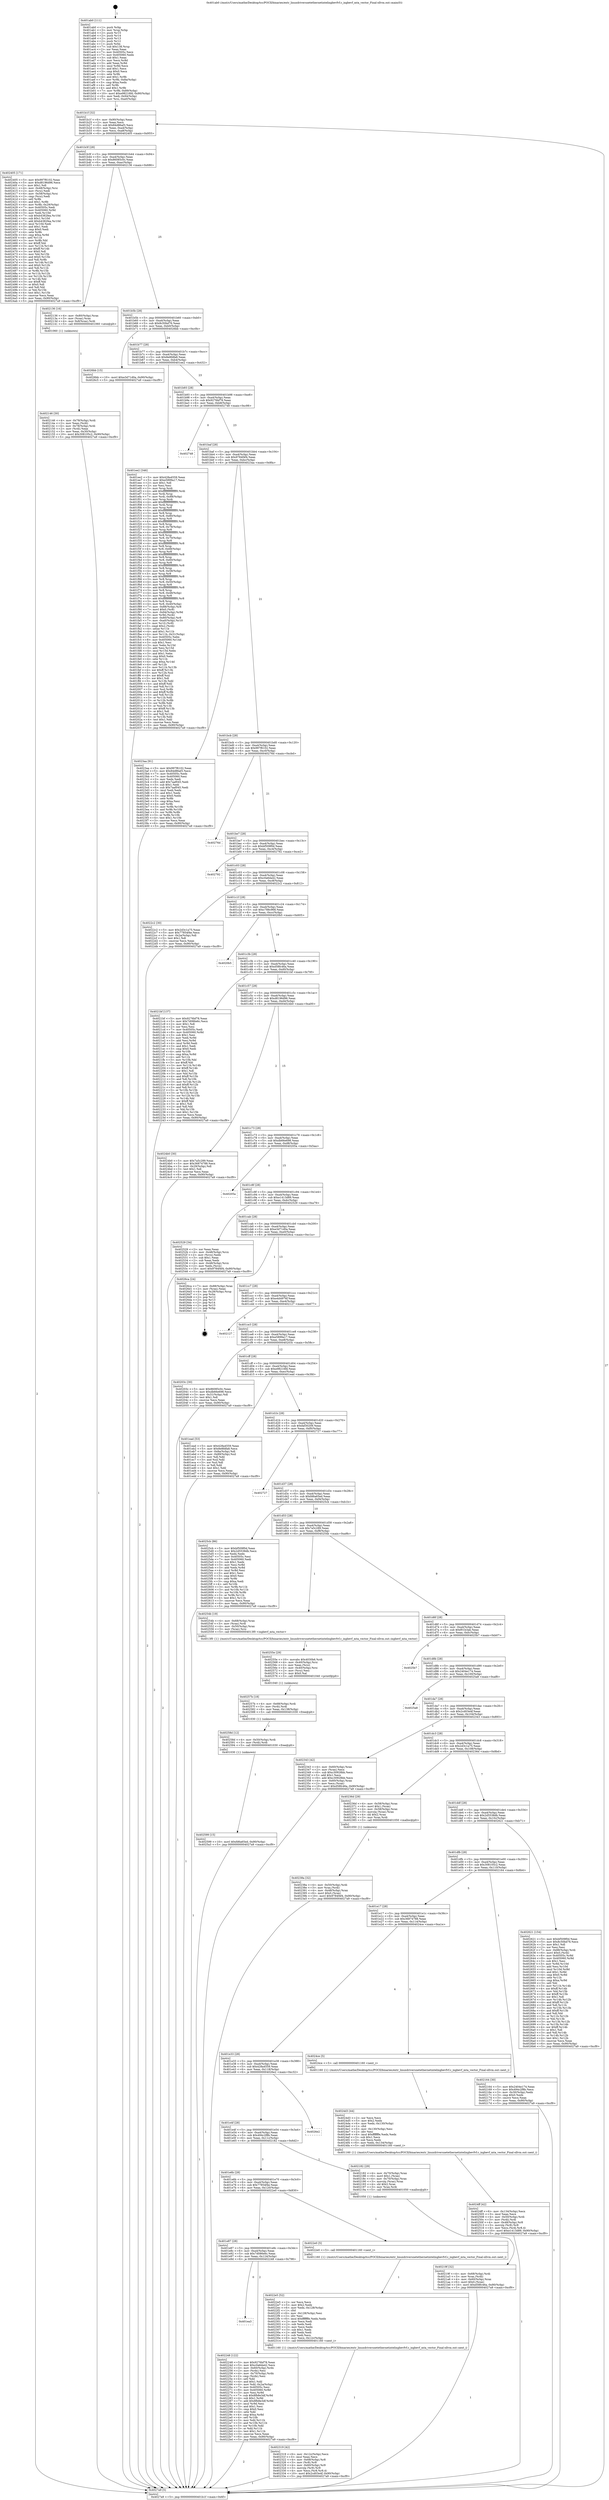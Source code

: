digraph "0x401ab0" {
  label = "0x401ab0 (/mnt/c/Users/mathe/Desktop/tcc/POCII/binaries/extr_linuxdriversnetethernetintelixgbevfvf.c_ixgbevf_mta_vector_Final-ollvm.out::main(0))"
  labelloc = "t"
  node[shape=record]

  Entry [label="",width=0.3,height=0.3,shape=circle,fillcolor=black,style=filled]
  "0x401b1f" [label="{
     0x401b1f [32]\l
     | [instrs]\l
     &nbsp;&nbsp;0x401b1f \<+6\>: mov -0x90(%rbp),%eax\l
     &nbsp;&nbsp;0x401b25 \<+2\>: mov %eax,%ecx\l
     &nbsp;&nbsp;0x401b27 \<+6\>: sub $0x84d86af3,%ecx\l
     &nbsp;&nbsp;0x401b2d \<+6\>: mov %eax,-0xa4(%rbp)\l
     &nbsp;&nbsp;0x401b33 \<+6\>: mov %ecx,-0xa8(%rbp)\l
     &nbsp;&nbsp;0x401b39 \<+6\>: je 0000000000402405 \<main+0x955\>\l
  }"]
  "0x402405" [label="{
     0x402405 [171]\l
     | [instrs]\l
     &nbsp;&nbsp;0x402405 \<+5\>: mov $0x997f6102,%eax\l
     &nbsp;&nbsp;0x40240a \<+5\>: mov $0xd8196d96,%ecx\l
     &nbsp;&nbsp;0x40240f \<+2\>: mov $0x1,%dl\l
     &nbsp;&nbsp;0x402411 \<+4\>: mov -0x48(%rbp),%rsi\l
     &nbsp;&nbsp;0x402415 \<+2\>: mov (%rsi),%edi\l
     &nbsp;&nbsp;0x402417 \<+4\>: mov -0x58(%rbp),%rsi\l
     &nbsp;&nbsp;0x40241b \<+2\>: cmp (%rsi),%edi\l
     &nbsp;&nbsp;0x40241d \<+4\>: setl %r8b\l
     &nbsp;&nbsp;0x402421 \<+4\>: and $0x1,%r8b\l
     &nbsp;&nbsp;0x402425 \<+4\>: mov %r8b,-0x29(%rbp)\l
     &nbsp;&nbsp;0x402429 \<+7\>: mov 0x40505c,%edi\l
     &nbsp;&nbsp;0x402430 \<+8\>: mov 0x405060,%r9d\l
     &nbsp;&nbsp;0x402438 \<+3\>: mov %edi,%r10d\l
     &nbsp;&nbsp;0x40243b \<+7\>: sub $0xb4382fea,%r10d\l
     &nbsp;&nbsp;0x402442 \<+4\>: sub $0x1,%r10d\l
     &nbsp;&nbsp;0x402446 \<+7\>: add $0xb4382fea,%r10d\l
     &nbsp;&nbsp;0x40244d \<+4\>: imul %r10d,%edi\l
     &nbsp;&nbsp;0x402451 \<+3\>: and $0x1,%edi\l
     &nbsp;&nbsp;0x402454 \<+3\>: cmp $0x0,%edi\l
     &nbsp;&nbsp;0x402457 \<+4\>: sete %r8b\l
     &nbsp;&nbsp;0x40245b \<+4\>: cmp $0xa,%r9d\l
     &nbsp;&nbsp;0x40245f \<+4\>: setl %r11b\l
     &nbsp;&nbsp;0x402463 \<+3\>: mov %r8b,%bl\l
     &nbsp;&nbsp;0x402466 \<+3\>: xor $0xff,%bl\l
     &nbsp;&nbsp;0x402469 \<+3\>: mov %r11b,%r14b\l
     &nbsp;&nbsp;0x40246c \<+4\>: xor $0xff,%r14b\l
     &nbsp;&nbsp;0x402470 \<+3\>: xor $0x0,%dl\l
     &nbsp;&nbsp;0x402473 \<+3\>: mov %bl,%r15b\l
     &nbsp;&nbsp;0x402476 \<+4\>: and $0x0,%r15b\l
     &nbsp;&nbsp;0x40247a \<+3\>: and %dl,%r8b\l
     &nbsp;&nbsp;0x40247d \<+3\>: mov %r14b,%r12b\l
     &nbsp;&nbsp;0x402480 \<+4\>: and $0x0,%r12b\l
     &nbsp;&nbsp;0x402484 \<+3\>: and %dl,%r11b\l
     &nbsp;&nbsp;0x402487 \<+3\>: or %r8b,%r15b\l
     &nbsp;&nbsp;0x40248a \<+3\>: or %r11b,%r12b\l
     &nbsp;&nbsp;0x40248d \<+3\>: xor %r12b,%r15b\l
     &nbsp;&nbsp;0x402490 \<+3\>: or %r14b,%bl\l
     &nbsp;&nbsp;0x402493 \<+3\>: xor $0xff,%bl\l
     &nbsp;&nbsp;0x402496 \<+3\>: or $0x0,%dl\l
     &nbsp;&nbsp;0x402499 \<+2\>: and %dl,%bl\l
     &nbsp;&nbsp;0x40249b \<+3\>: or %bl,%r15b\l
     &nbsp;&nbsp;0x40249e \<+4\>: test $0x1,%r15b\l
     &nbsp;&nbsp;0x4024a2 \<+3\>: cmovne %ecx,%eax\l
     &nbsp;&nbsp;0x4024a5 \<+6\>: mov %eax,-0x90(%rbp)\l
     &nbsp;&nbsp;0x4024ab \<+5\>: jmp 00000000004027a9 \<main+0xcf9\>\l
  }"]
  "0x401b3f" [label="{
     0x401b3f [28]\l
     | [instrs]\l
     &nbsp;&nbsp;0x401b3f \<+5\>: jmp 0000000000401b44 \<main+0x94\>\l
     &nbsp;&nbsp;0x401b44 \<+6\>: mov -0xa4(%rbp),%eax\l
     &nbsp;&nbsp;0x401b4a \<+5\>: sub $0x86085c0c,%eax\l
     &nbsp;&nbsp;0x401b4f \<+6\>: mov %eax,-0xac(%rbp)\l
     &nbsp;&nbsp;0x401b55 \<+6\>: je 0000000000402136 \<main+0x686\>\l
  }"]
  Exit [label="",width=0.3,height=0.3,shape=circle,fillcolor=black,style=filled,peripheries=2]
  "0x402136" [label="{
     0x402136 [16]\l
     | [instrs]\l
     &nbsp;&nbsp;0x402136 \<+4\>: mov -0x80(%rbp),%rax\l
     &nbsp;&nbsp;0x40213a \<+3\>: mov (%rax),%rax\l
     &nbsp;&nbsp;0x40213d \<+4\>: mov 0x8(%rax),%rdi\l
     &nbsp;&nbsp;0x402141 \<+5\>: call 0000000000401060 \<atoi@plt\>\l
     | [calls]\l
     &nbsp;&nbsp;0x401060 \{1\} (unknown)\l
  }"]
  "0x401b5b" [label="{
     0x401b5b [28]\l
     | [instrs]\l
     &nbsp;&nbsp;0x401b5b \<+5\>: jmp 0000000000401b60 \<main+0xb0\>\l
     &nbsp;&nbsp;0x401b60 \<+6\>: mov -0xa4(%rbp),%eax\l
     &nbsp;&nbsp;0x401b66 \<+5\>: sub $0x8c50bd76,%eax\l
     &nbsp;&nbsp;0x401b6b \<+6\>: mov %eax,-0xb0(%rbp)\l
     &nbsp;&nbsp;0x401b71 \<+6\>: je 00000000004026bb \<main+0xc0b\>\l
  }"]
  "0x402599" [label="{
     0x402599 [15]\l
     | [instrs]\l
     &nbsp;&nbsp;0x402599 \<+10\>: movl $0xfd6a65ed,-0x90(%rbp)\l
     &nbsp;&nbsp;0x4025a3 \<+5\>: jmp 00000000004027a9 \<main+0xcf9\>\l
  }"]
  "0x4026bb" [label="{
     0x4026bb [15]\l
     | [instrs]\l
     &nbsp;&nbsp;0x4026bb \<+10\>: movl $0xe3d71d0a,-0x90(%rbp)\l
     &nbsp;&nbsp;0x4026c5 \<+5\>: jmp 00000000004027a9 \<main+0xcf9\>\l
  }"]
  "0x401b77" [label="{
     0x401b77 [28]\l
     | [instrs]\l
     &nbsp;&nbsp;0x401b77 \<+5\>: jmp 0000000000401b7c \<main+0xcc\>\l
     &nbsp;&nbsp;0x401b7c \<+6\>: mov -0xa4(%rbp),%eax\l
     &nbsp;&nbsp;0x401b82 \<+5\>: sub $0x8e8fdfa8,%eax\l
     &nbsp;&nbsp;0x401b87 \<+6\>: mov %eax,-0xb4(%rbp)\l
     &nbsp;&nbsp;0x401b8d \<+6\>: je 0000000000401ee2 \<main+0x432\>\l
  }"]
  "0x40258d" [label="{
     0x40258d [12]\l
     | [instrs]\l
     &nbsp;&nbsp;0x40258d \<+4\>: mov -0x50(%rbp),%rdi\l
     &nbsp;&nbsp;0x402591 \<+3\>: mov (%rdi),%rdi\l
     &nbsp;&nbsp;0x402594 \<+5\>: call 0000000000401030 \<free@plt\>\l
     | [calls]\l
     &nbsp;&nbsp;0x401030 \{1\} (unknown)\l
  }"]
  "0x401ee2" [label="{
     0x401ee2 [346]\l
     | [instrs]\l
     &nbsp;&nbsp;0x401ee2 \<+5\>: mov $0x428a4559,%eax\l
     &nbsp;&nbsp;0x401ee7 \<+5\>: mov $0xe5899a17,%ecx\l
     &nbsp;&nbsp;0x401eec \<+2\>: mov $0x1,%dl\l
     &nbsp;&nbsp;0x401eee \<+2\>: xor %esi,%esi\l
     &nbsp;&nbsp;0x401ef0 \<+3\>: mov %rsp,%rdi\l
     &nbsp;&nbsp;0x401ef3 \<+4\>: add $0xfffffffffffffff0,%rdi\l
     &nbsp;&nbsp;0x401ef7 \<+3\>: mov %rdi,%rsp\l
     &nbsp;&nbsp;0x401efa \<+7\>: mov %rdi,-0x88(%rbp)\l
     &nbsp;&nbsp;0x401f01 \<+3\>: mov %rsp,%rdi\l
     &nbsp;&nbsp;0x401f04 \<+4\>: add $0xfffffffffffffff0,%rdi\l
     &nbsp;&nbsp;0x401f08 \<+3\>: mov %rdi,%rsp\l
     &nbsp;&nbsp;0x401f0b \<+3\>: mov %rsp,%r8\l
     &nbsp;&nbsp;0x401f0e \<+4\>: add $0xfffffffffffffff0,%r8\l
     &nbsp;&nbsp;0x401f12 \<+3\>: mov %r8,%rsp\l
     &nbsp;&nbsp;0x401f15 \<+4\>: mov %r8,-0x80(%rbp)\l
     &nbsp;&nbsp;0x401f19 \<+3\>: mov %rsp,%r8\l
     &nbsp;&nbsp;0x401f1c \<+4\>: add $0xfffffffffffffff0,%r8\l
     &nbsp;&nbsp;0x401f20 \<+3\>: mov %r8,%rsp\l
     &nbsp;&nbsp;0x401f23 \<+4\>: mov %r8,-0x78(%rbp)\l
     &nbsp;&nbsp;0x401f27 \<+3\>: mov %rsp,%r8\l
     &nbsp;&nbsp;0x401f2a \<+4\>: add $0xfffffffffffffff0,%r8\l
     &nbsp;&nbsp;0x401f2e \<+3\>: mov %r8,%rsp\l
     &nbsp;&nbsp;0x401f31 \<+4\>: mov %r8,-0x70(%rbp)\l
     &nbsp;&nbsp;0x401f35 \<+3\>: mov %rsp,%r8\l
     &nbsp;&nbsp;0x401f38 \<+4\>: add $0xfffffffffffffff0,%r8\l
     &nbsp;&nbsp;0x401f3c \<+3\>: mov %r8,%rsp\l
     &nbsp;&nbsp;0x401f3f \<+4\>: mov %r8,-0x68(%rbp)\l
     &nbsp;&nbsp;0x401f43 \<+3\>: mov %rsp,%r8\l
     &nbsp;&nbsp;0x401f46 \<+4\>: add $0xfffffffffffffff0,%r8\l
     &nbsp;&nbsp;0x401f4a \<+3\>: mov %r8,%rsp\l
     &nbsp;&nbsp;0x401f4d \<+4\>: mov %r8,-0x60(%rbp)\l
     &nbsp;&nbsp;0x401f51 \<+3\>: mov %rsp,%r8\l
     &nbsp;&nbsp;0x401f54 \<+4\>: add $0xfffffffffffffff0,%r8\l
     &nbsp;&nbsp;0x401f58 \<+3\>: mov %r8,%rsp\l
     &nbsp;&nbsp;0x401f5b \<+4\>: mov %r8,-0x58(%rbp)\l
     &nbsp;&nbsp;0x401f5f \<+3\>: mov %rsp,%r8\l
     &nbsp;&nbsp;0x401f62 \<+4\>: add $0xfffffffffffffff0,%r8\l
     &nbsp;&nbsp;0x401f66 \<+3\>: mov %r8,%rsp\l
     &nbsp;&nbsp;0x401f69 \<+4\>: mov %r8,-0x50(%rbp)\l
     &nbsp;&nbsp;0x401f6d \<+3\>: mov %rsp,%r8\l
     &nbsp;&nbsp;0x401f70 \<+4\>: add $0xfffffffffffffff0,%r8\l
     &nbsp;&nbsp;0x401f74 \<+3\>: mov %r8,%rsp\l
     &nbsp;&nbsp;0x401f77 \<+4\>: mov %r8,-0x48(%rbp)\l
     &nbsp;&nbsp;0x401f7b \<+3\>: mov %rsp,%r8\l
     &nbsp;&nbsp;0x401f7e \<+4\>: add $0xfffffffffffffff0,%r8\l
     &nbsp;&nbsp;0x401f82 \<+3\>: mov %r8,%rsp\l
     &nbsp;&nbsp;0x401f85 \<+4\>: mov %r8,-0x40(%rbp)\l
     &nbsp;&nbsp;0x401f89 \<+7\>: mov -0x88(%rbp),%r8\l
     &nbsp;&nbsp;0x401f90 \<+7\>: movl $0x0,(%r8)\l
     &nbsp;&nbsp;0x401f97 \<+7\>: mov -0x94(%rbp),%r9d\l
     &nbsp;&nbsp;0x401f9e \<+3\>: mov %r9d,(%rdi)\l
     &nbsp;&nbsp;0x401fa1 \<+4\>: mov -0x80(%rbp),%r8\l
     &nbsp;&nbsp;0x401fa5 \<+7\>: mov -0xa0(%rbp),%r10\l
     &nbsp;&nbsp;0x401fac \<+3\>: mov %r10,(%r8)\l
     &nbsp;&nbsp;0x401faf \<+3\>: cmpl $0x2,(%rdi)\l
     &nbsp;&nbsp;0x401fb2 \<+4\>: setne %r11b\l
     &nbsp;&nbsp;0x401fb6 \<+4\>: and $0x1,%r11b\l
     &nbsp;&nbsp;0x401fba \<+4\>: mov %r11b,-0x31(%rbp)\l
     &nbsp;&nbsp;0x401fbe \<+7\>: mov 0x40505c,%ebx\l
     &nbsp;&nbsp;0x401fc5 \<+8\>: mov 0x405060,%r14d\l
     &nbsp;&nbsp;0x401fcd \<+3\>: sub $0x1,%esi\l
     &nbsp;&nbsp;0x401fd0 \<+3\>: mov %ebx,%r15d\l
     &nbsp;&nbsp;0x401fd3 \<+3\>: add %esi,%r15d\l
     &nbsp;&nbsp;0x401fd6 \<+4\>: imul %r15d,%ebx\l
     &nbsp;&nbsp;0x401fda \<+3\>: and $0x1,%ebx\l
     &nbsp;&nbsp;0x401fdd \<+3\>: cmp $0x0,%ebx\l
     &nbsp;&nbsp;0x401fe0 \<+4\>: sete %r11b\l
     &nbsp;&nbsp;0x401fe4 \<+4\>: cmp $0xa,%r14d\l
     &nbsp;&nbsp;0x401fe8 \<+4\>: setl %r12b\l
     &nbsp;&nbsp;0x401fec \<+3\>: mov %r11b,%r13b\l
     &nbsp;&nbsp;0x401fef \<+4\>: xor $0xff,%r13b\l
     &nbsp;&nbsp;0x401ff3 \<+3\>: mov %r12b,%sil\l
     &nbsp;&nbsp;0x401ff6 \<+4\>: xor $0xff,%sil\l
     &nbsp;&nbsp;0x401ffa \<+3\>: xor $0x1,%dl\l
     &nbsp;&nbsp;0x401ffd \<+3\>: mov %r13b,%dil\l
     &nbsp;&nbsp;0x402000 \<+4\>: and $0xff,%dil\l
     &nbsp;&nbsp;0x402004 \<+3\>: and %dl,%r11b\l
     &nbsp;&nbsp;0x402007 \<+3\>: mov %sil,%r8b\l
     &nbsp;&nbsp;0x40200a \<+4\>: and $0xff,%r8b\l
     &nbsp;&nbsp;0x40200e \<+3\>: and %dl,%r12b\l
     &nbsp;&nbsp;0x402011 \<+3\>: or %r11b,%dil\l
     &nbsp;&nbsp;0x402014 \<+3\>: or %r12b,%r8b\l
     &nbsp;&nbsp;0x402017 \<+3\>: xor %r8b,%dil\l
     &nbsp;&nbsp;0x40201a \<+3\>: or %sil,%r13b\l
     &nbsp;&nbsp;0x40201d \<+4\>: xor $0xff,%r13b\l
     &nbsp;&nbsp;0x402021 \<+3\>: or $0x1,%dl\l
     &nbsp;&nbsp;0x402024 \<+3\>: and %dl,%r13b\l
     &nbsp;&nbsp;0x402027 \<+3\>: or %r13b,%dil\l
     &nbsp;&nbsp;0x40202a \<+4\>: test $0x1,%dil\l
     &nbsp;&nbsp;0x40202e \<+3\>: cmovne %ecx,%eax\l
     &nbsp;&nbsp;0x402031 \<+6\>: mov %eax,-0x90(%rbp)\l
     &nbsp;&nbsp;0x402037 \<+5\>: jmp 00000000004027a9 \<main+0xcf9\>\l
  }"]
  "0x401b93" [label="{
     0x401b93 [28]\l
     | [instrs]\l
     &nbsp;&nbsp;0x401b93 \<+5\>: jmp 0000000000401b98 \<main+0xe8\>\l
     &nbsp;&nbsp;0x401b98 \<+6\>: mov -0xa4(%rbp),%eax\l
     &nbsp;&nbsp;0x401b9e \<+5\>: sub $0x9276bf78,%eax\l
     &nbsp;&nbsp;0x401ba3 \<+6\>: mov %eax,-0xb8(%rbp)\l
     &nbsp;&nbsp;0x401ba9 \<+6\>: je 0000000000402748 \<main+0xc98\>\l
  }"]
  "0x40257b" [label="{
     0x40257b [18]\l
     | [instrs]\l
     &nbsp;&nbsp;0x40257b \<+4\>: mov -0x68(%rbp),%rdi\l
     &nbsp;&nbsp;0x40257f \<+3\>: mov (%rdi),%rdi\l
     &nbsp;&nbsp;0x402582 \<+6\>: mov %eax,-0x138(%rbp)\l
     &nbsp;&nbsp;0x402588 \<+5\>: call 0000000000401030 \<free@plt\>\l
     | [calls]\l
     &nbsp;&nbsp;0x401030 \{1\} (unknown)\l
  }"]
  "0x402748" [label="{
     0x402748\l
  }", style=dashed]
  "0x401baf" [label="{
     0x401baf [28]\l
     | [instrs]\l
     &nbsp;&nbsp;0x401baf \<+5\>: jmp 0000000000401bb4 \<main+0x104\>\l
     &nbsp;&nbsp;0x401bb4 \<+6\>: mov -0xa4(%rbp),%eax\l
     &nbsp;&nbsp;0x401bba \<+5\>: sub $0x9784f4f4,%eax\l
     &nbsp;&nbsp;0x401bbf \<+6\>: mov %eax,-0xbc(%rbp)\l
     &nbsp;&nbsp;0x401bc5 \<+6\>: je 00000000004023aa \<main+0x8fa\>\l
  }"]
  "0x40255e" [label="{
     0x40255e [29]\l
     | [instrs]\l
     &nbsp;&nbsp;0x40255e \<+10\>: movabs $0x4030b6,%rdi\l
     &nbsp;&nbsp;0x402568 \<+4\>: mov -0x40(%rbp),%rsi\l
     &nbsp;&nbsp;0x40256c \<+2\>: mov %eax,(%rsi)\l
     &nbsp;&nbsp;0x40256e \<+4\>: mov -0x40(%rbp),%rsi\l
     &nbsp;&nbsp;0x402572 \<+2\>: mov (%rsi),%esi\l
     &nbsp;&nbsp;0x402574 \<+2\>: mov $0x0,%al\l
     &nbsp;&nbsp;0x402576 \<+5\>: call 0000000000401040 \<printf@plt\>\l
     | [calls]\l
     &nbsp;&nbsp;0x401040 \{1\} (unknown)\l
  }"]
  "0x4023aa" [label="{
     0x4023aa [91]\l
     | [instrs]\l
     &nbsp;&nbsp;0x4023aa \<+5\>: mov $0x997f6102,%eax\l
     &nbsp;&nbsp;0x4023af \<+5\>: mov $0x84d86af3,%ecx\l
     &nbsp;&nbsp;0x4023b4 \<+7\>: mov 0x40505c,%edx\l
     &nbsp;&nbsp;0x4023bb \<+7\>: mov 0x405060,%esi\l
     &nbsp;&nbsp;0x4023c2 \<+2\>: mov %edx,%edi\l
     &nbsp;&nbsp;0x4023c4 \<+6\>: add $0x7aaf045,%edi\l
     &nbsp;&nbsp;0x4023ca \<+3\>: sub $0x1,%edi\l
     &nbsp;&nbsp;0x4023cd \<+6\>: sub $0x7aaf045,%edi\l
     &nbsp;&nbsp;0x4023d3 \<+3\>: imul %edi,%edx\l
     &nbsp;&nbsp;0x4023d6 \<+3\>: and $0x1,%edx\l
     &nbsp;&nbsp;0x4023d9 \<+3\>: cmp $0x0,%edx\l
     &nbsp;&nbsp;0x4023dc \<+4\>: sete %r8b\l
     &nbsp;&nbsp;0x4023e0 \<+3\>: cmp $0xa,%esi\l
     &nbsp;&nbsp;0x4023e3 \<+4\>: setl %r9b\l
     &nbsp;&nbsp;0x4023e7 \<+3\>: mov %r8b,%r10b\l
     &nbsp;&nbsp;0x4023ea \<+3\>: and %r9b,%r10b\l
     &nbsp;&nbsp;0x4023ed \<+3\>: xor %r9b,%r8b\l
     &nbsp;&nbsp;0x4023f0 \<+3\>: or %r8b,%r10b\l
     &nbsp;&nbsp;0x4023f3 \<+4\>: test $0x1,%r10b\l
     &nbsp;&nbsp;0x4023f7 \<+3\>: cmovne %ecx,%eax\l
     &nbsp;&nbsp;0x4023fa \<+6\>: mov %eax,-0x90(%rbp)\l
     &nbsp;&nbsp;0x402400 \<+5\>: jmp 00000000004027a9 \<main+0xcf9\>\l
  }"]
  "0x401bcb" [label="{
     0x401bcb [28]\l
     | [instrs]\l
     &nbsp;&nbsp;0x401bcb \<+5\>: jmp 0000000000401bd0 \<main+0x120\>\l
     &nbsp;&nbsp;0x401bd0 \<+6\>: mov -0xa4(%rbp),%eax\l
     &nbsp;&nbsp;0x401bd6 \<+5\>: sub $0x997f6102,%eax\l
     &nbsp;&nbsp;0x401bdb \<+6\>: mov %eax,-0xc0(%rbp)\l
     &nbsp;&nbsp;0x401be1 \<+6\>: je 000000000040276d \<main+0xcbd\>\l
  }"]
  "0x4024ff" [label="{
     0x4024ff [42]\l
     | [instrs]\l
     &nbsp;&nbsp;0x4024ff \<+6\>: mov -0x134(%rbp),%ecx\l
     &nbsp;&nbsp;0x402505 \<+3\>: imul %eax,%ecx\l
     &nbsp;&nbsp;0x402508 \<+4\>: mov -0x50(%rbp),%rdi\l
     &nbsp;&nbsp;0x40250c \<+3\>: mov (%rdi),%rdi\l
     &nbsp;&nbsp;0x40250f \<+4\>: mov -0x48(%rbp),%r8\l
     &nbsp;&nbsp;0x402513 \<+3\>: movslq (%r8),%r8\l
     &nbsp;&nbsp;0x402516 \<+4\>: mov %ecx,(%rdi,%r8,4)\l
     &nbsp;&nbsp;0x40251a \<+10\>: movl $0xe1413d89,-0x90(%rbp)\l
     &nbsp;&nbsp;0x402524 \<+5\>: jmp 00000000004027a9 \<main+0xcf9\>\l
  }"]
  "0x40276d" [label="{
     0x40276d\l
  }", style=dashed]
  "0x401be7" [label="{
     0x401be7 [28]\l
     | [instrs]\l
     &nbsp;&nbsp;0x401be7 \<+5\>: jmp 0000000000401bec \<main+0x13c\>\l
     &nbsp;&nbsp;0x401bec \<+6\>: mov -0xa4(%rbp),%eax\l
     &nbsp;&nbsp;0x401bf2 \<+5\>: sub $0xbf509f0d,%eax\l
     &nbsp;&nbsp;0x401bf7 \<+6\>: mov %eax,-0xc4(%rbp)\l
     &nbsp;&nbsp;0x401bfd \<+6\>: je 0000000000402792 \<main+0xce2\>\l
  }"]
  "0x4024d3" [label="{
     0x4024d3 [44]\l
     | [instrs]\l
     &nbsp;&nbsp;0x4024d3 \<+2\>: xor %ecx,%ecx\l
     &nbsp;&nbsp;0x4024d5 \<+5\>: mov $0x2,%edx\l
     &nbsp;&nbsp;0x4024da \<+6\>: mov %edx,-0x130(%rbp)\l
     &nbsp;&nbsp;0x4024e0 \<+1\>: cltd\l
     &nbsp;&nbsp;0x4024e1 \<+6\>: mov -0x130(%rbp),%esi\l
     &nbsp;&nbsp;0x4024e7 \<+2\>: idiv %esi\l
     &nbsp;&nbsp;0x4024e9 \<+6\>: imul $0xfffffffe,%edx,%edx\l
     &nbsp;&nbsp;0x4024ef \<+3\>: sub $0x1,%ecx\l
     &nbsp;&nbsp;0x4024f2 \<+2\>: sub %ecx,%edx\l
     &nbsp;&nbsp;0x4024f4 \<+6\>: mov %edx,-0x134(%rbp)\l
     &nbsp;&nbsp;0x4024fa \<+5\>: call 0000000000401160 \<next_i\>\l
     | [calls]\l
     &nbsp;&nbsp;0x401160 \{1\} (/mnt/c/Users/mathe/Desktop/tcc/POCII/binaries/extr_linuxdriversnetethernetintelixgbevfvf.c_ixgbevf_mta_vector_Final-ollvm.out::next_i)\l
  }"]
  "0x402792" [label="{
     0x402792\l
  }", style=dashed]
  "0x401c03" [label="{
     0x401c03 [28]\l
     | [instrs]\l
     &nbsp;&nbsp;0x401c03 \<+5\>: jmp 0000000000401c08 \<main+0x158\>\l
     &nbsp;&nbsp;0x401c08 \<+6\>: mov -0xa4(%rbp),%eax\l
     &nbsp;&nbsp;0x401c0e \<+5\>: sub $0xc0a6da42,%eax\l
     &nbsp;&nbsp;0x401c13 \<+6\>: mov %eax,-0xc8(%rbp)\l
     &nbsp;&nbsp;0x401c19 \<+6\>: je 00000000004022c2 \<main+0x812\>\l
  }"]
  "0x40238a" [label="{
     0x40238a [32]\l
     | [instrs]\l
     &nbsp;&nbsp;0x40238a \<+4\>: mov -0x50(%rbp),%rdi\l
     &nbsp;&nbsp;0x40238e \<+3\>: mov %rax,(%rdi)\l
     &nbsp;&nbsp;0x402391 \<+4\>: mov -0x48(%rbp),%rax\l
     &nbsp;&nbsp;0x402395 \<+6\>: movl $0x0,(%rax)\l
     &nbsp;&nbsp;0x40239b \<+10\>: movl $0x9784f4f4,-0x90(%rbp)\l
     &nbsp;&nbsp;0x4023a5 \<+5\>: jmp 00000000004027a9 \<main+0xcf9\>\l
  }"]
  "0x4022c2" [label="{
     0x4022c2 [30]\l
     | [instrs]\l
     &nbsp;&nbsp;0x4022c2 \<+5\>: mov $0x2d3c1a75,%eax\l
     &nbsp;&nbsp;0x4022c7 \<+5\>: mov $0x77854f4e,%ecx\l
     &nbsp;&nbsp;0x4022cc \<+3\>: mov -0x2a(%rbp),%dl\l
     &nbsp;&nbsp;0x4022cf \<+3\>: test $0x1,%dl\l
     &nbsp;&nbsp;0x4022d2 \<+3\>: cmovne %ecx,%eax\l
     &nbsp;&nbsp;0x4022d5 \<+6\>: mov %eax,-0x90(%rbp)\l
     &nbsp;&nbsp;0x4022db \<+5\>: jmp 00000000004027a9 \<main+0xcf9\>\l
  }"]
  "0x401c1f" [label="{
     0x401c1f [28]\l
     | [instrs]\l
     &nbsp;&nbsp;0x401c1f \<+5\>: jmp 0000000000401c24 \<main+0x174\>\l
     &nbsp;&nbsp;0x401c24 \<+6\>: mov -0xa4(%rbp),%eax\l
     &nbsp;&nbsp;0x401c2a \<+5\>: sub $0xc788c968,%eax\l
     &nbsp;&nbsp;0x401c2f \<+6\>: mov %eax,-0xcc(%rbp)\l
     &nbsp;&nbsp;0x401c35 \<+6\>: je 00000000004020b5 \<main+0x605\>\l
  }"]
  "0x402319" [label="{
     0x402319 [42]\l
     | [instrs]\l
     &nbsp;&nbsp;0x402319 \<+6\>: mov -0x12c(%rbp),%ecx\l
     &nbsp;&nbsp;0x40231f \<+3\>: imul %eax,%ecx\l
     &nbsp;&nbsp;0x402322 \<+4\>: mov -0x68(%rbp),%r8\l
     &nbsp;&nbsp;0x402326 \<+3\>: mov (%r8),%r8\l
     &nbsp;&nbsp;0x402329 \<+4\>: mov -0x60(%rbp),%r9\l
     &nbsp;&nbsp;0x40232d \<+3\>: movslq (%r9),%r9\l
     &nbsp;&nbsp;0x402330 \<+4\>: mov %ecx,(%r8,%r9,4)\l
     &nbsp;&nbsp;0x402334 \<+10\>: movl $0x2cd03e4f,-0x90(%rbp)\l
     &nbsp;&nbsp;0x40233e \<+5\>: jmp 00000000004027a9 \<main+0xcf9\>\l
  }"]
  "0x4020b5" [label="{
     0x4020b5\l
  }", style=dashed]
  "0x401c3b" [label="{
     0x401c3b [28]\l
     | [instrs]\l
     &nbsp;&nbsp;0x401c3b \<+5\>: jmp 0000000000401c40 \<main+0x190\>\l
     &nbsp;&nbsp;0x401c40 \<+6\>: mov -0xa4(%rbp),%eax\l
     &nbsp;&nbsp;0x401c46 \<+5\>: sub $0xd58fc46a,%eax\l
     &nbsp;&nbsp;0x401c4b \<+6\>: mov %eax,-0xd0(%rbp)\l
     &nbsp;&nbsp;0x401c51 \<+6\>: je 00000000004021bf \<main+0x70f\>\l
  }"]
  "0x4022e5" [label="{
     0x4022e5 [52]\l
     | [instrs]\l
     &nbsp;&nbsp;0x4022e5 \<+2\>: xor %ecx,%ecx\l
     &nbsp;&nbsp;0x4022e7 \<+5\>: mov $0x2,%edx\l
     &nbsp;&nbsp;0x4022ec \<+6\>: mov %edx,-0x128(%rbp)\l
     &nbsp;&nbsp;0x4022f2 \<+1\>: cltd\l
     &nbsp;&nbsp;0x4022f3 \<+6\>: mov -0x128(%rbp),%esi\l
     &nbsp;&nbsp;0x4022f9 \<+2\>: idiv %esi\l
     &nbsp;&nbsp;0x4022fb \<+6\>: imul $0xfffffffe,%edx,%edx\l
     &nbsp;&nbsp;0x402301 \<+2\>: mov %ecx,%edi\l
     &nbsp;&nbsp;0x402303 \<+2\>: sub %edx,%edi\l
     &nbsp;&nbsp;0x402305 \<+2\>: mov %ecx,%edx\l
     &nbsp;&nbsp;0x402307 \<+3\>: sub $0x1,%edx\l
     &nbsp;&nbsp;0x40230a \<+2\>: add %edx,%edi\l
     &nbsp;&nbsp;0x40230c \<+2\>: sub %edi,%ecx\l
     &nbsp;&nbsp;0x40230e \<+6\>: mov %ecx,-0x12c(%rbp)\l
     &nbsp;&nbsp;0x402314 \<+5\>: call 0000000000401160 \<next_i\>\l
     | [calls]\l
     &nbsp;&nbsp;0x401160 \{1\} (/mnt/c/Users/mathe/Desktop/tcc/POCII/binaries/extr_linuxdriversnetethernetintelixgbevfvf.c_ixgbevf_mta_vector_Final-ollvm.out::next_i)\l
  }"]
  "0x4021bf" [label="{
     0x4021bf [137]\l
     | [instrs]\l
     &nbsp;&nbsp;0x4021bf \<+5\>: mov $0x9276bf78,%eax\l
     &nbsp;&nbsp;0x4021c4 \<+5\>: mov $0x7d086e6c,%ecx\l
     &nbsp;&nbsp;0x4021c9 \<+2\>: mov $0x1,%dl\l
     &nbsp;&nbsp;0x4021cb \<+2\>: xor %esi,%esi\l
     &nbsp;&nbsp;0x4021cd \<+7\>: mov 0x40505c,%edi\l
     &nbsp;&nbsp;0x4021d4 \<+8\>: mov 0x405060,%r8d\l
     &nbsp;&nbsp;0x4021dc \<+3\>: sub $0x1,%esi\l
     &nbsp;&nbsp;0x4021df \<+3\>: mov %edi,%r9d\l
     &nbsp;&nbsp;0x4021e2 \<+3\>: add %esi,%r9d\l
     &nbsp;&nbsp;0x4021e5 \<+4\>: imul %r9d,%edi\l
     &nbsp;&nbsp;0x4021e9 \<+3\>: and $0x1,%edi\l
     &nbsp;&nbsp;0x4021ec \<+3\>: cmp $0x0,%edi\l
     &nbsp;&nbsp;0x4021ef \<+4\>: sete %r10b\l
     &nbsp;&nbsp;0x4021f3 \<+4\>: cmp $0xa,%r8d\l
     &nbsp;&nbsp;0x4021f7 \<+4\>: setl %r11b\l
     &nbsp;&nbsp;0x4021fb \<+3\>: mov %r10b,%bl\l
     &nbsp;&nbsp;0x4021fe \<+3\>: xor $0xff,%bl\l
     &nbsp;&nbsp;0x402201 \<+3\>: mov %r11b,%r14b\l
     &nbsp;&nbsp;0x402204 \<+4\>: xor $0xff,%r14b\l
     &nbsp;&nbsp;0x402208 \<+3\>: xor $0x1,%dl\l
     &nbsp;&nbsp;0x40220b \<+3\>: mov %bl,%r15b\l
     &nbsp;&nbsp;0x40220e \<+4\>: and $0xff,%r15b\l
     &nbsp;&nbsp;0x402212 \<+3\>: and %dl,%r10b\l
     &nbsp;&nbsp;0x402215 \<+3\>: mov %r14b,%r12b\l
     &nbsp;&nbsp;0x402218 \<+4\>: and $0xff,%r12b\l
     &nbsp;&nbsp;0x40221c \<+3\>: and %dl,%r11b\l
     &nbsp;&nbsp;0x40221f \<+3\>: or %r10b,%r15b\l
     &nbsp;&nbsp;0x402222 \<+3\>: or %r11b,%r12b\l
     &nbsp;&nbsp;0x402225 \<+3\>: xor %r12b,%r15b\l
     &nbsp;&nbsp;0x402228 \<+3\>: or %r14b,%bl\l
     &nbsp;&nbsp;0x40222b \<+3\>: xor $0xff,%bl\l
     &nbsp;&nbsp;0x40222e \<+3\>: or $0x1,%dl\l
     &nbsp;&nbsp;0x402231 \<+2\>: and %dl,%bl\l
     &nbsp;&nbsp;0x402233 \<+3\>: or %bl,%r15b\l
     &nbsp;&nbsp;0x402236 \<+4\>: test $0x1,%r15b\l
     &nbsp;&nbsp;0x40223a \<+3\>: cmovne %ecx,%eax\l
     &nbsp;&nbsp;0x40223d \<+6\>: mov %eax,-0x90(%rbp)\l
     &nbsp;&nbsp;0x402243 \<+5\>: jmp 00000000004027a9 \<main+0xcf9\>\l
  }"]
  "0x401c57" [label="{
     0x401c57 [28]\l
     | [instrs]\l
     &nbsp;&nbsp;0x401c57 \<+5\>: jmp 0000000000401c5c \<main+0x1ac\>\l
     &nbsp;&nbsp;0x401c5c \<+6\>: mov -0xa4(%rbp),%eax\l
     &nbsp;&nbsp;0x401c62 \<+5\>: sub $0xd8196d96,%eax\l
     &nbsp;&nbsp;0x401c67 \<+6\>: mov %eax,-0xd4(%rbp)\l
     &nbsp;&nbsp;0x401c6d \<+6\>: je 00000000004024b0 \<main+0xa00\>\l
  }"]
  "0x401ea3" [label="{
     0x401ea3\l
  }", style=dashed]
  "0x4024b0" [label="{
     0x4024b0 [30]\l
     | [instrs]\l
     &nbsp;&nbsp;0x4024b0 \<+5\>: mov $0x7a5c289,%eax\l
     &nbsp;&nbsp;0x4024b5 \<+5\>: mov $0x36874788,%ecx\l
     &nbsp;&nbsp;0x4024ba \<+3\>: mov -0x29(%rbp),%dl\l
     &nbsp;&nbsp;0x4024bd \<+3\>: test $0x1,%dl\l
     &nbsp;&nbsp;0x4024c0 \<+3\>: cmovne %ecx,%eax\l
     &nbsp;&nbsp;0x4024c3 \<+6\>: mov %eax,-0x90(%rbp)\l
     &nbsp;&nbsp;0x4024c9 \<+5\>: jmp 00000000004027a9 \<main+0xcf9\>\l
  }"]
  "0x401c73" [label="{
     0x401c73 [28]\l
     | [instrs]\l
     &nbsp;&nbsp;0x401c73 \<+5\>: jmp 0000000000401c78 \<main+0x1c8\>\l
     &nbsp;&nbsp;0x401c78 \<+6\>: mov -0xa4(%rbp),%eax\l
     &nbsp;&nbsp;0x401c7e \<+5\>: sub $0xdb66e698,%eax\l
     &nbsp;&nbsp;0x401c83 \<+6\>: mov %eax,-0xd8(%rbp)\l
     &nbsp;&nbsp;0x401c89 \<+6\>: je 000000000040205a \<main+0x5aa\>\l
  }"]
  "0x402248" [label="{
     0x402248 [122]\l
     | [instrs]\l
     &nbsp;&nbsp;0x402248 \<+5\>: mov $0x9276bf78,%eax\l
     &nbsp;&nbsp;0x40224d \<+5\>: mov $0xc0a6da42,%ecx\l
     &nbsp;&nbsp;0x402252 \<+4\>: mov -0x60(%rbp),%rdx\l
     &nbsp;&nbsp;0x402256 \<+2\>: mov (%rdx),%esi\l
     &nbsp;&nbsp;0x402258 \<+4\>: mov -0x70(%rbp),%rdx\l
     &nbsp;&nbsp;0x40225c \<+2\>: cmp (%rdx),%esi\l
     &nbsp;&nbsp;0x40225e \<+4\>: setl %dil\l
     &nbsp;&nbsp;0x402262 \<+4\>: and $0x1,%dil\l
     &nbsp;&nbsp;0x402266 \<+4\>: mov %dil,-0x2a(%rbp)\l
     &nbsp;&nbsp;0x40226a \<+7\>: mov 0x40505c,%esi\l
     &nbsp;&nbsp;0x402271 \<+8\>: mov 0x405060,%r8d\l
     &nbsp;&nbsp;0x402279 \<+3\>: mov %esi,%r9d\l
     &nbsp;&nbsp;0x40227c \<+7\>: sub $0x8fb8e3df,%r9d\l
     &nbsp;&nbsp;0x402283 \<+4\>: sub $0x1,%r9d\l
     &nbsp;&nbsp;0x402287 \<+7\>: add $0x8fb8e3df,%r9d\l
     &nbsp;&nbsp;0x40228e \<+4\>: imul %r9d,%esi\l
     &nbsp;&nbsp;0x402292 \<+3\>: and $0x1,%esi\l
     &nbsp;&nbsp;0x402295 \<+3\>: cmp $0x0,%esi\l
     &nbsp;&nbsp;0x402298 \<+4\>: sete %dil\l
     &nbsp;&nbsp;0x40229c \<+4\>: cmp $0xa,%r8d\l
     &nbsp;&nbsp;0x4022a0 \<+4\>: setl %r10b\l
     &nbsp;&nbsp;0x4022a4 \<+3\>: mov %dil,%r11b\l
     &nbsp;&nbsp;0x4022a7 \<+3\>: and %r10b,%r11b\l
     &nbsp;&nbsp;0x4022aa \<+3\>: xor %r10b,%dil\l
     &nbsp;&nbsp;0x4022ad \<+3\>: or %dil,%r11b\l
     &nbsp;&nbsp;0x4022b0 \<+4\>: test $0x1,%r11b\l
     &nbsp;&nbsp;0x4022b4 \<+3\>: cmovne %ecx,%eax\l
     &nbsp;&nbsp;0x4022b7 \<+6\>: mov %eax,-0x90(%rbp)\l
     &nbsp;&nbsp;0x4022bd \<+5\>: jmp 00000000004027a9 \<main+0xcf9\>\l
  }"]
  "0x40205a" [label="{
     0x40205a\l
  }", style=dashed]
  "0x401c8f" [label="{
     0x401c8f [28]\l
     | [instrs]\l
     &nbsp;&nbsp;0x401c8f \<+5\>: jmp 0000000000401c94 \<main+0x1e4\>\l
     &nbsp;&nbsp;0x401c94 \<+6\>: mov -0xa4(%rbp),%eax\l
     &nbsp;&nbsp;0x401c9a \<+5\>: sub $0xe1413d89,%eax\l
     &nbsp;&nbsp;0x401c9f \<+6\>: mov %eax,-0xdc(%rbp)\l
     &nbsp;&nbsp;0x401ca5 \<+6\>: je 0000000000402529 \<main+0xa79\>\l
  }"]
  "0x401e87" [label="{
     0x401e87 [28]\l
     | [instrs]\l
     &nbsp;&nbsp;0x401e87 \<+5\>: jmp 0000000000401e8c \<main+0x3dc\>\l
     &nbsp;&nbsp;0x401e8c \<+6\>: mov -0xa4(%rbp),%eax\l
     &nbsp;&nbsp;0x401e92 \<+5\>: sub $0x7d086e6c,%eax\l
     &nbsp;&nbsp;0x401e97 \<+6\>: mov %eax,-0x124(%rbp)\l
     &nbsp;&nbsp;0x401e9d \<+6\>: je 0000000000402248 \<main+0x798\>\l
  }"]
  "0x402529" [label="{
     0x402529 [34]\l
     | [instrs]\l
     &nbsp;&nbsp;0x402529 \<+2\>: xor %eax,%eax\l
     &nbsp;&nbsp;0x40252b \<+4\>: mov -0x48(%rbp),%rcx\l
     &nbsp;&nbsp;0x40252f \<+2\>: mov (%rcx),%edx\l
     &nbsp;&nbsp;0x402531 \<+3\>: sub $0x1,%eax\l
     &nbsp;&nbsp;0x402534 \<+2\>: sub %eax,%edx\l
     &nbsp;&nbsp;0x402536 \<+4\>: mov -0x48(%rbp),%rcx\l
     &nbsp;&nbsp;0x40253a \<+2\>: mov %edx,(%rcx)\l
     &nbsp;&nbsp;0x40253c \<+10\>: movl $0x9784f4f4,-0x90(%rbp)\l
     &nbsp;&nbsp;0x402546 \<+5\>: jmp 00000000004027a9 \<main+0xcf9\>\l
  }"]
  "0x401cab" [label="{
     0x401cab [28]\l
     | [instrs]\l
     &nbsp;&nbsp;0x401cab \<+5\>: jmp 0000000000401cb0 \<main+0x200\>\l
     &nbsp;&nbsp;0x401cb0 \<+6\>: mov -0xa4(%rbp),%eax\l
     &nbsp;&nbsp;0x401cb6 \<+5\>: sub $0xe3d71d0a,%eax\l
     &nbsp;&nbsp;0x401cbb \<+6\>: mov %eax,-0xe0(%rbp)\l
     &nbsp;&nbsp;0x401cc1 \<+6\>: je 00000000004026ca \<main+0xc1a\>\l
  }"]
  "0x4022e0" [label="{
     0x4022e0 [5]\l
     | [instrs]\l
     &nbsp;&nbsp;0x4022e0 \<+5\>: call 0000000000401160 \<next_i\>\l
     | [calls]\l
     &nbsp;&nbsp;0x401160 \{1\} (/mnt/c/Users/mathe/Desktop/tcc/POCII/binaries/extr_linuxdriversnetethernetintelixgbevfvf.c_ixgbevf_mta_vector_Final-ollvm.out::next_i)\l
  }"]
  "0x4026ca" [label="{
     0x4026ca [24]\l
     | [instrs]\l
     &nbsp;&nbsp;0x4026ca \<+7\>: mov -0x88(%rbp),%rax\l
     &nbsp;&nbsp;0x4026d1 \<+2\>: mov (%rax),%eax\l
     &nbsp;&nbsp;0x4026d3 \<+4\>: lea -0x28(%rbp),%rsp\l
     &nbsp;&nbsp;0x4026d7 \<+1\>: pop %rbx\l
     &nbsp;&nbsp;0x4026d8 \<+2\>: pop %r12\l
     &nbsp;&nbsp;0x4026da \<+2\>: pop %r13\l
     &nbsp;&nbsp;0x4026dc \<+2\>: pop %r14\l
     &nbsp;&nbsp;0x4026de \<+2\>: pop %r15\l
     &nbsp;&nbsp;0x4026e0 \<+1\>: pop %rbp\l
     &nbsp;&nbsp;0x4026e1 \<+1\>: ret\l
  }"]
  "0x401cc7" [label="{
     0x401cc7 [28]\l
     | [instrs]\l
     &nbsp;&nbsp;0x401cc7 \<+5\>: jmp 0000000000401ccc \<main+0x21c\>\l
     &nbsp;&nbsp;0x401ccc \<+6\>: mov -0xa4(%rbp),%eax\l
     &nbsp;&nbsp;0x401cd2 \<+5\>: sub $0xe4d4976f,%eax\l
     &nbsp;&nbsp;0x401cd7 \<+6\>: mov %eax,-0xe4(%rbp)\l
     &nbsp;&nbsp;0x401cdd \<+6\>: je 0000000000402127 \<main+0x677\>\l
  }"]
  "0x40219f" [label="{
     0x40219f [32]\l
     | [instrs]\l
     &nbsp;&nbsp;0x40219f \<+4\>: mov -0x68(%rbp),%rdi\l
     &nbsp;&nbsp;0x4021a3 \<+3\>: mov %rax,(%rdi)\l
     &nbsp;&nbsp;0x4021a6 \<+4\>: mov -0x60(%rbp),%rax\l
     &nbsp;&nbsp;0x4021aa \<+6\>: movl $0x0,(%rax)\l
     &nbsp;&nbsp;0x4021b0 \<+10\>: movl $0xd58fc46a,-0x90(%rbp)\l
     &nbsp;&nbsp;0x4021ba \<+5\>: jmp 00000000004027a9 \<main+0xcf9\>\l
  }"]
  "0x402127" [label="{
     0x402127\l
  }", style=dashed]
  "0x401ce3" [label="{
     0x401ce3 [28]\l
     | [instrs]\l
     &nbsp;&nbsp;0x401ce3 \<+5\>: jmp 0000000000401ce8 \<main+0x238\>\l
     &nbsp;&nbsp;0x401ce8 \<+6\>: mov -0xa4(%rbp),%eax\l
     &nbsp;&nbsp;0x401cee \<+5\>: sub $0xe5899a17,%eax\l
     &nbsp;&nbsp;0x401cf3 \<+6\>: mov %eax,-0xe8(%rbp)\l
     &nbsp;&nbsp;0x401cf9 \<+6\>: je 000000000040203c \<main+0x58c\>\l
  }"]
  "0x401e6b" [label="{
     0x401e6b [28]\l
     | [instrs]\l
     &nbsp;&nbsp;0x401e6b \<+5\>: jmp 0000000000401e70 \<main+0x3c0\>\l
     &nbsp;&nbsp;0x401e70 \<+6\>: mov -0xa4(%rbp),%eax\l
     &nbsp;&nbsp;0x401e76 \<+5\>: sub $0x77854f4e,%eax\l
     &nbsp;&nbsp;0x401e7b \<+6\>: mov %eax,-0x120(%rbp)\l
     &nbsp;&nbsp;0x401e81 \<+6\>: je 00000000004022e0 \<main+0x830\>\l
  }"]
  "0x40203c" [label="{
     0x40203c [30]\l
     | [instrs]\l
     &nbsp;&nbsp;0x40203c \<+5\>: mov $0x86085c0c,%eax\l
     &nbsp;&nbsp;0x402041 \<+5\>: mov $0xdb66e698,%ecx\l
     &nbsp;&nbsp;0x402046 \<+3\>: mov -0x31(%rbp),%dl\l
     &nbsp;&nbsp;0x402049 \<+3\>: test $0x1,%dl\l
     &nbsp;&nbsp;0x40204c \<+3\>: cmovne %ecx,%eax\l
     &nbsp;&nbsp;0x40204f \<+6\>: mov %eax,-0x90(%rbp)\l
     &nbsp;&nbsp;0x402055 \<+5\>: jmp 00000000004027a9 \<main+0xcf9\>\l
  }"]
  "0x401cff" [label="{
     0x401cff [28]\l
     | [instrs]\l
     &nbsp;&nbsp;0x401cff \<+5\>: jmp 0000000000401d04 \<main+0x254\>\l
     &nbsp;&nbsp;0x401d04 \<+6\>: mov -0xa4(%rbp),%eax\l
     &nbsp;&nbsp;0x401d0a \<+5\>: sub $0xe98216fd,%eax\l
     &nbsp;&nbsp;0x401d0f \<+6\>: mov %eax,-0xec(%rbp)\l
     &nbsp;&nbsp;0x401d15 \<+6\>: je 0000000000401ead \<main+0x3fd\>\l
  }"]
  "0x402182" [label="{
     0x402182 [29]\l
     | [instrs]\l
     &nbsp;&nbsp;0x402182 \<+4\>: mov -0x70(%rbp),%rax\l
     &nbsp;&nbsp;0x402186 \<+6\>: movl $0x1,(%rax)\l
     &nbsp;&nbsp;0x40218c \<+4\>: mov -0x70(%rbp),%rax\l
     &nbsp;&nbsp;0x402190 \<+3\>: movslq (%rax),%rax\l
     &nbsp;&nbsp;0x402193 \<+4\>: shl $0x2,%rax\l
     &nbsp;&nbsp;0x402197 \<+3\>: mov %rax,%rdi\l
     &nbsp;&nbsp;0x40219a \<+5\>: call 0000000000401050 \<malloc@plt\>\l
     | [calls]\l
     &nbsp;&nbsp;0x401050 \{1\} (unknown)\l
  }"]
  "0x401ead" [label="{
     0x401ead [53]\l
     | [instrs]\l
     &nbsp;&nbsp;0x401ead \<+5\>: mov $0x428a4559,%eax\l
     &nbsp;&nbsp;0x401eb2 \<+5\>: mov $0x8e8fdfa8,%ecx\l
     &nbsp;&nbsp;0x401eb7 \<+6\>: mov -0x8a(%rbp),%dl\l
     &nbsp;&nbsp;0x401ebd \<+7\>: mov -0x89(%rbp),%sil\l
     &nbsp;&nbsp;0x401ec4 \<+3\>: mov %dl,%dil\l
     &nbsp;&nbsp;0x401ec7 \<+3\>: and %sil,%dil\l
     &nbsp;&nbsp;0x401eca \<+3\>: xor %sil,%dl\l
     &nbsp;&nbsp;0x401ecd \<+3\>: or %dl,%dil\l
     &nbsp;&nbsp;0x401ed0 \<+4\>: test $0x1,%dil\l
     &nbsp;&nbsp;0x401ed4 \<+3\>: cmovne %ecx,%eax\l
     &nbsp;&nbsp;0x401ed7 \<+6\>: mov %eax,-0x90(%rbp)\l
     &nbsp;&nbsp;0x401edd \<+5\>: jmp 00000000004027a9 \<main+0xcf9\>\l
  }"]
  "0x401d1b" [label="{
     0x401d1b [28]\l
     | [instrs]\l
     &nbsp;&nbsp;0x401d1b \<+5\>: jmp 0000000000401d20 \<main+0x270\>\l
     &nbsp;&nbsp;0x401d20 \<+6\>: mov -0xa4(%rbp),%eax\l
     &nbsp;&nbsp;0x401d26 \<+5\>: sub $0xfaf30209,%eax\l
     &nbsp;&nbsp;0x401d2b \<+6\>: mov %eax,-0xf0(%rbp)\l
     &nbsp;&nbsp;0x401d31 \<+6\>: je 0000000000402727 \<main+0xc77\>\l
  }"]
  "0x4027a9" [label="{
     0x4027a9 [5]\l
     | [instrs]\l
     &nbsp;&nbsp;0x4027a9 \<+5\>: jmp 0000000000401b1f \<main+0x6f\>\l
  }"]
  "0x401ab0" [label="{
     0x401ab0 [111]\l
     | [instrs]\l
     &nbsp;&nbsp;0x401ab0 \<+1\>: push %rbp\l
     &nbsp;&nbsp;0x401ab1 \<+3\>: mov %rsp,%rbp\l
     &nbsp;&nbsp;0x401ab4 \<+2\>: push %r15\l
     &nbsp;&nbsp;0x401ab6 \<+2\>: push %r14\l
     &nbsp;&nbsp;0x401ab8 \<+2\>: push %r13\l
     &nbsp;&nbsp;0x401aba \<+2\>: push %r12\l
     &nbsp;&nbsp;0x401abc \<+1\>: push %rbx\l
     &nbsp;&nbsp;0x401abd \<+7\>: sub $0x138,%rsp\l
     &nbsp;&nbsp;0x401ac4 \<+2\>: xor %eax,%eax\l
     &nbsp;&nbsp;0x401ac6 \<+7\>: mov 0x40505c,%ecx\l
     &nbsp;&nbsp;0x401acd \<+7\>: mov 0x405060,%edx\l
     &nbsp;&nbsp;0x401ad4 \<+3\>: sub $0x1,%eax\l
     &nbsp;&nbsp;0x401ad7 \<+3\>: mov %ecx,%r8d\l
     &nbsp;&nbsp;0x401ada \<+3\>: add %eax,%r8d\l
     &nbsp;&nbsp;0x401add \<+4\>: imul %r8d,%ecx\l
     &nbsp;&nbsp;0x401ae1 \<+3\>: and $0x1,%ecx\l
     &nbsp;&nbsp;0x401ae4 \<+3\>: cmp $0x0,%ecx\l
     &nbsp;&nbsp;0x401ae7 \<+4\>: sete %r9b\l
     &nbsp;&nbsp;0x401aeb \<+4\>: and $0x1,%r9b\l
     &nbsp;&nbsp;0x401aef \<+7\>: mov %r9b,-0x8a(%rbp)\l
     &nbsp;&nbsp;0x401af6 \<+3\>: cmp $0xa,%edx\l
     &nbsp;&nbsp;0x401af9 \<+4\>: setl %r9b\l
     &nbsp;&nbsp;0x401afd \<+4\>: and $0x1,%r9b\l
     &nbsp;&nbsp;0x401b01 \<+7\>: mov %r9b,-0x89(%rbp)\l
     &nbsp;&nbsp;0x401b08 \<+10\>: movl $0xe98216fd,-0x90(%rbp)\l
     &nbsp;&nbsp;0x401b12 \<+6\>: mov %edi,-0x94(%rbp)\l
     &nbsp;&nbsp;0x401b18 \<+7\>: mov %rsi,-0xa0(%rbp)\l
  }"]
  "0x401e4f" [label="{
     0x401e4f [28]\l
     | [instrs]\l
     &nbsp;&nbsp;0x401e4f \<+5\>: jmp 0000000000401e54 \<main+0x3a4\>\l
     &nbsp;&nbsp;0x401e54 \<+6\>: mov -0xa4(%rbp),%eax\l
     &nbsp;&nbsp;0x401e5a \<+5\>: sub $0x494c2f8b,%eax\l
     &nbsp;&nbsp;0x401e5f \<+6\>: mov %eax,-0x11c(%rbp)\l
     &nbsp;&nbsp;0x401e65 \<+6\>: je 0000000000402182 \<main+0x6d2\>\l
  }"]
  "0x402146" [label="{
     0x402146 [30]\l
     | [instrs]\l
     &nbsp;&nbsp;0x402146 \<+4\>: mov -0x78(%rbp),%rdi\l
     &nbsp;&nbsp;0x40214a \<+2\>: mov %eax,(%rdi)\l
     &nbsp;&nbsp;0x40214c \<+4\>: mov -0x78(%rbp),%rdi\l
     &nbsp;&nbsp;0x402150 \<+2\>: mov (%rdi),%eax\l
     &nbsp;&nbsp;0x402152 \<+3\>: mov %eax,-0x30(%rbp)\l
     &nbsp;&nbsp;0x402155 \<+10\>: movl $0x308105c2,-0x90(%rbp)\l
     &nbsp;&nbsp;0x40215f \<+5\>: jmp 00000000004027a9 \<main+0xcf9\>\l
  }"]
  "0x4026e2" [label="{
     0x4026e2\l
  }", style=dashed]
  "0x402727" [label="{
     0x402727\l
  }", style=dashed]
  "0x401d37" [label="{
     0x401d37 [28]\l
     | [instrs]\l
     &nbsp;&nbsp;0x401d37 \<+5\>: jmp 0000000000401d3c \<main+0x28c\>\l
     &nbsp;&nbsp;0x401d3c \<+6\>: mov -0xa4(%rbp),%eax\l
     &nbsp;&nbsp;0x401d42 \<+5\>: sub $0xfd6a65ed,%eax\l
     &nbsp;&nbsp;0x401d47 \<+6\>: mov %eax,-0xf4(%rbp)\l
     &nbsp;&nbsp;0x401d4d \<+6\>: je 00000000004025cb \<main+0xb1b\>\l
  }"]
  "0x401e33" [label="{
     0x401e33 [28]\l
     | [instrs]\l
     &nbsp;&nbsp;0x401e33 \<+5\>: jmp 0000000000401e38 \<main+0x388\>\l
     &nbsp;&nbsp;0x401e38 \<+6\>: mov -0xa4(%rbp),%eax\l
     &nbsp;&nbsp;0x401e3e \<+5\>: sub $0x428a4559,%eax\l
     &nbsp;&nbsp;0x401e43 \<+6\>: mov %eax,-0x118(%rbp)\l
     &nbsp;&nbsp;0x401e49 \<+6\>: je 00000000004026e2 \<main+0xc32\>\l
  }"]
  "0x4025cb" [label="{
     0x4025cb [86]\l
     | [instrs]\l
     &nbsp;&nbsp;0x4025cb \<+5\>: mov $0xbf509f0d,%eax\l
     &nbsp;&nbsp;0x4025d0 \<+5\>: mov $0x2d5538db,%ecx\l
     &nbsp;&nbsp;0x4025d5 \<+2\>: xor %edx,%edx\l
     &nbsp;&nbsp;0x4025d7 \<+7\>: mov 0x40505c,%esi\l
     &nbsp;&nbsp;0x4025de \<+7\>: mov 0x405060,%edi\l
     &nbsp;&nbsp;0x4025e5 \<+3\>: sub $0x1,%edx\l
     &nbsp;&nbsp;0x4025e8 \<+3\>: mov %esi,%r8d\l
     &nbsp;&nbsp;0x4025eb \<+3\>: add %edx,%r8d\l
     &nbsp;&nbsp;0x4025ee \<+4\>: imul %r8d,%esi\l
     &nbsp;&nbsp;0x4025f2 \<+3\>: and $0x1,%esi\l
     &nbsp;&nbsp;0x4025f5 \<+3\>: cmp $0x0,%esi\l
     &nbsp;&nbsp;0x4025f8 \<+4\>: sete %r9b\l
     &nbsp;&nbsp;0x4025fc \<+3\>: cmp $0xa,%edi\l
     &nbsp;&nbsp;0x4025ff \<+4\>: setl %r10b\l
     &nbsp;&nbsp;0x402603 \<+3\>: mov %r9b,%r11b\l
     &nbsp;&nbsp;0x402606 \<+3\>: and %r10b,%r11b\l
     &nbsp;&nbsp;0x402609 \<+3\>: xor %r10b,%r9b\l
     &nbsp;&nbsp;0x40260c \<+3\>: or %r9b,%r11b\l
     &nbsp;&nbsp;0x40260f \<+4\>: test $0x1,%r11b\l
     &nbsp;&nbsp;0x402613 \<+3\>: cmovne %ecx,%eax\l
     &nbsp;&nbsp;0x402616 \<+6\>: mov %eax,-0x90(%rbp)\l
     &nbsp;&nbsp;0x40261c \<+5\>: jmp 00000000004027a9 \<main+0xcf9\>\l
  }"]
  "0x401d53" [label="{
     0x401d53 [28]\l
     | [instrs]\l
     &nbsp;&nbsp;0x401d53 \<+5\>: jmp 0000000000401d58 \<main+0x2a8\>\l
     &nbsp;&nbsp;0x401d58 \<+6\>: mov -0xa4(%rbp),%eax\l
     &nbsp;&nbsp;0x401d5e \<+5\>: sub $0x7a5c289,%eax\l
     &nbsp;&nbsp;0x401d63 \<+6\>: mov %eax,-0xf8(%rbp)\l
     &nbsp;&nbsp;0x401d69 \<+6\>: je 000000000040254b \<main+0xa9b\>\l
  }"]
  "0x4024ce" [label="{
     0x4024ce [5]\l
     | [instrs]\l
     &nbsp;&nbsp;0x4024ce \<+5\>: call 0000000000401160 \<next_i\>\l
     | [calls]\l
     &nbsp;&nbsp;0x401160 \{1\} (/mnt/c/Users/mathe/Desktop/tcc/POCII/binaries/extr_linuxdriversnetethernetintelixgbevfvf.c_ixgbevf_mta_vector_Final-ollvm.out::next_i)\l
  }"]
  "0x40254b" [label="{
     0x40254b [19]\l
     | [instrs]\l
     &nbsp;&nbsp;0x40254b \<+4\>: mov -0x68(%rbp),%rax\l
     &nbsp;&nbsp;0x40254f \<+3\>: mov (%rax),%rdi\l
     &nbsp;&nbsp;0x402552 \<+4\>: mov -0x50(%rbp),%rax\l
     &nbsp;&nbsp;0x402556 \<+3\>: mov (%rax),%rsi\l
     &nbsp;&nbsp;0x402559 \<+5\>: call 00000000004013f0 \<ixgbevf_mta_vector\>\l
     | [calls]\l
     &nbsp;&nbsp;0x4013f0 \{1\} (/mnt/c/Users/mathe/Desktop/tcc/POCII/binaries/extr_linuxdriversnetethernetintelixgbevfvf.c_ixgbevf_mta_vector_Final-ollvm.out::ixgbevf_mta_vector)\l
  }"]
  "0x401d6f" [label="{
     0x401d6f [28]\l
     | [instrs]\l
     &nbsp;&nbsp;0x401d6f \<+5\>: jmp 0000000000401d74 \<main+0x2c4\>\l
     &nbsp;&nbsp;0x401d74 \<+6\>: mov -0xa4(%rbp),%eax\l
     &nbsp;&nbsp;0x401d7a \<+5\>: sub $0xf01b3ab,%eax\l
     &nbsp;&nbsp;0x401d7f \<+6\>: mov %eax,-0xfc(%rbp)\l
     &nbsp;&nbsp;0x401d85 \<+6\>: je 00000000004025b7 \<main+0xb07\>\l
  }"]
  "0x401e17" [label="{
     0x401e17 [28]\l
     | [instrs]\l
     &nbsp;&nbsp;0x401e17 \<+5\>: jmp 0000000000401e1c \<main+0x36c\>\l
     &nbsp;&nbsp;0x401e1c \<+6\>: mov -0xa4(%rbp),%eax\l
     &nbsp;&nbsp;0x401e22 \<+5\>: sub $0x36874788,%eax\l
     &nbsp;&nbsp;0x401e27 \<+6\>: mov %eax,-0x114(%rbp)\l
     &nbsp;&nbsp;0x401e2d \<+6\>: je 00000000004024ce \<main+0xa1e\>\l
  }"]
  "0x4025b7" [label="{
     0x4025b7\l
  }", style=dashed]
  "0x401d8b" [label="{
     0x401d8b [28]\l
     | [instrs]\l
     &nbsp;&nbsp;0x401d8b \<+5\>: jmp 0000000000401d90 \<main+0x2e0\>\l
     &nbsp;&nbsp;0x401d90 \<+6\>: mov -0xa4(%rbp),%eax\l
     &nbsp;&nbsp;0x401d96 \<+5\>: sub $0x2404e174,%eax\l
     &nbsp;&nbsp;0x401d9b \<+6\>: mov %eax,-0x100(%rbp)\l
     &nbsp;&nbsp;0x401da1 \<+6\>: je 00000000004025a8 \<main+0xaf8\>\l
  }"]
  "0x402164" [label="{
     0x402164 [30]\l
     | [instrs]\l
     &nbsp;&nbsp;0x402164 \<+5\>: mov $0x2404e174,%eax\l
     &nbsp;&nbsp;0x402169 \<+5\>: mov $0x494c2f8b,%ecx\l
     &nbsp;&nbsp;0x40216e \<+3\>: mov -0x30(%rbp),%edx\l
     &nbsp;&nbsp;0x402171 \<+3\>: cmp $0x0,%edx\l
     &nbsp;&nbsp;0x402174 \<+3\>: cmove %ecx,%eax\l
     &nbsp;&nbsp;0x402177 \<+6\>: mov %eax,-0x90(%rbp)\l
     &nbsp;&nbsp;0x40217d \<+5\>: jmp 00000000004027a9 \<main+0xcf9\>\l
  }"]
  "0x4025a8" [label="{
     0x4025a8\l
  }", style=dashed]
  "0x401da7" [label="{
     0x401da7 [28]\l
     | [instrs]\l
     &nbsp;&nbsp;0x401da7 \<+5\>: jmp 0000000000401dac \<main+0x2fc\>\l
     &nbsp;&nbsp;0x401dac \<+6\>: mov -0xa4(%rbp),%eax\l
     &nbsp;&nbsp;0x401db2 \<+5\>: sub $0x2cd03e4f,%eax\l
     &nbsp;&nbsp;0x401db7 \<+6\>: mov %eax,-0x104(%rbp)\l
     &nbsp;&nbsp;0x401dbd \<+6\>: je 0000000000402343 \<main+0x893\>\l
  }"]
  "0x401dfb" [label="{
     0x401dfb [28]\l
     | [instrs]\l
     &nbsp;&nbsp;0x401dfb \<+5\>: jmp 0000000000401e00 \<main+0x350\>\l
     &nbsp;&nbsp;0x401e00 \<+6\>: mov -0xa4(%rbp),%eax\l
     &nbsp;&nbsp;0x401e06 \<+5\>: sub $0x308105c2,%eax\l
     &nbsp;&nbsp;0x401e0b \<+6\>: mov %eax,-0x110(%rbp)\l
     &nbsp;&nbsp;0x401e11 \<+6\>: je 0000000000402164 \<main+0x6b4\>\l
  }"]
  "0x402343" [label="{
     0x402343 [42]\l
     | [instrs]\l
     &nbsp;&nbsp;0x402343 \<+4\>: mov -0x60(%rbp),%rax\l
     &nbsp;&nbsp;0x402347 \<+2\>: mov (%rax),%ecx\l
     &nbsp;&nbsp;0x402349 \<+6\>: sub $0xc30928bb,%ecx\l
     &nbsp;&nbsp;0x40234f \<+3\>: add $0x1,%ecx\l
     &nbsp;&nbsp;0x402352 \<+6\>: add $0xc30928bb,%ecx\l
     &nbsp;&nbsp;0x402358 \<+4\>: mov -0x60(%rbp),%rax\l
     &nbsp;&nbsp;0x40235c \<+2\>: mov %ecx,(%rax)\l
     &nbsp;&nbsp;0x40235e \<+10\>: movl $0xd58fc46a,-0x90(%rbp)\l
     &nbsp;&nbsp;0x402368 \<+5\>: jmp 00000000004027a9 \<main+0xcf9\>\l
  }"]
  "0x401dc3" [label="{
     0x401dc3 [28]\l
     | [instrs]\l
     &nbsp;&nbsp;0x401dc3 \<+5\>: jmp 0000000000401dc8 \<main+0x318\>\l
     &nbsp;&nbsp;0x401dc8 \<+6\>: mov -0xa4(%rbp),%eax\l
     &nbsp;&nbsp;0x401dce \<+5\>: sub $0x2d3c1a75,%eax\l
     &nbsp;&nbsp;0x401dd3 \<+6\>: mov %eax,-0x108(%rbp)\l
     &nbsp;&nbsp;0x401dd9 \<+6\>: je 000000000040236d \<main+0x8bd\>\l
  }"]
  "0x402621" [label="{
     0x402621 [154]\l
     | [instrs]\l
     &nbsp;&nbsp;0x402621 \<+5\>: mov $0xbf509f0d,%eax\l
     &nbsp;&nbsp;0x402626 \<+5\>: mov $0x8c50bd76,%ecx\l
     &nbsp;&nbsp;0x40262b \<+2\>: mov $0x1,%dl\l
     &nbsp;&nbsp;0x40262d \<+2\>: xor %esi,%esi\l
     &nbsp;&nbsp;0x40262f \<+7\>: mov -0x88(%rbp),%rdi\l
     &nbsp;&nbsp;0x402636 \<+6\>: movl $0x0,(%rdi)\l
     &nbsp;&nbsp;0x40263c \<+8\>: mov 0x40505c,%r8d\l
     &nbsp;&nbsp;0x402644 \<+8\>: mov 0x405060,%r9d\l
     &nbsp;&nbsp;0x40264c \<+3\>: sub $0x1,%esi\l
     &nbsp;&nbsp;0x40264f \<+3\>: mov %r8d,%r10d\l
     &nbsp;&nbsp;0x402652 \<+3\>: add %esi,%r10d\l
     &nbsp;&nbsp;0x402655 \<+4\>: imul %r10d,%r8d\l
     &nbsp;&nbsp;0x402659 \<+4\>: and $0x1,%r8d\l
     &nbsp;&nbsp;0x40265d \<+4\>: cmp $0x0,%r8d\l
     &nbsp;&nbsp;0x402661 \<+4\>: sete %r11b\l
     &nbsp;&nbsp;0x402665 \<+4\>: cmp $0xa,%r9d\l
     &nbsp;&nbsp;0x402669 \<+3\>: setl %bl\l
     &nbsp;&nbsp;0x40266c \<+3\>: mov %r11b,%r14b\l
     &nbsp;&nbsp;0x40266f \<+4\>: xor $0xff,%r14b\l
     &nbsp;&nbsp;0x402673 \<+3\>: mov %bl,%r15b\l
     &nbsp;&nbsp;0x402676 \<+4\>: xor $0xff,%r15b\l
     &nbsp;&nbsp;0x40267a \<+3\>: xor $0x1,%dl\l
     &nbsp;&nbsp;0x40267d \<+3\>: mov %r14b,%r12b\l
     &nbsp;&nbsp;0x402680 \<+4\>: and $0xff,%r12b\l
     &nbsp;&nbsp;0x402684 \<+3\>: and %dl,%r11b\l
     &nbsp;&nbsp;0x402687 \<+3\>: mov %r15b,%r13b\l
     &nbsp;&nbsp;0x40268a \<+4\>: and $0xff,%r13b\l
     &nbsp;&nbsp;0x40268e \<+2\>: and %dl,%bl\l
     &nbsp;&nbsp;0x402690 \<+3\>: or %r11b,%r12b\l
     &nbsp;&nbsp;0x402693 \<+3\>: or %bl,%r13b\l
     &nbsp;&nbsp;0x402696 \<+3\>: xor %r13b,%r12b\l
     &nbsp;&nbsp;0x402699 \<+3\>: or %r15b,%r14b\l
     &nbsp;&nbsp;0x40269c \<+4\>: xor $0xff,%r14b\l
     &nbsp;&nbsp;0x4026a0 \<+3\>: or $0x1,%dl\l
     &nbsp;&nbsp;0x4026a3 \<+3\>: and %dl,%r14b\l
     &nbsp;&nbsp;0x4026a6 \<+3\>: or %r14b,%r12b\l
     &nbsp;&nbsp;0x4026a9 \<+4\>: test $0x1,%r12b\l
     &nbsp;&nbsp;0x4026ad \<+3\>: cmovne %ecx,%eax\l
     &nbsp;&nbsp;0x4026b0 \<+6\>: mov %eax,-0x90(%rbp)\l
     &nbsp;&nbsp;0x4026b6 \<+5\>: jmp 00000000004027a9 \<main+0xcf9\>\l
  }"]
  "0x40236d" [label="{
     0x40236d [29]\l
     | [instrs]\l
     &nbsp;&nbsp;0x40236d \<+4\>: mov -0x58(%rbp),%rax\l
     &nbsp;&nbsp;0x402371 \<+6\>: movl $0x1,(%rax)\l
     &nbsp;&nbsp;0x402377 \<+4\>: mov -0x58(%rbp),%rax\l
     &nbsp;&nbsp;0x40237b \<+3\>: movslq (%rax),%rax\l
     &nbsp;&nbsp;0x40237e \<+4\>: shl $0x2,%rax\l
     &nbsp;&nbsp;0x402382 \<+3\>: mov %rax,%rdi\l
     &nbsp;&nbsp;0x402385 \<+5\>: call 0000000000401050 \<malloc@plt\>\l
     | [calls]\l
     &nbsp;&nbsp;0x401050 \{1\} (unknown)\l
  }"]
  "0x401ddf" [label="{
     0x401ddf [28]\l
     | [instrs]\l
     &nbsp;&nbsp;0x401ddf \<+5\>: jmp 0000000000401de4 \<main+0x334\>\l
     &nbsp;&nbsp;0x401de4 \<+6\>: mov -0xa4(%rbp),%eax\l
     &nbsp;&nbsp;0x401dea \<+5\>: sub $0x2d5538db,%eax\l
     &nbsp;&nbsp;0x401def \<+6\>: mov %eax,-0x10c(%rbp)\l
     &nbsp;&nbsp;0x401df5 \<+6\>: je 0000000000402621 \<main+0xb71\>\l
  }"]
  Entry -> "0x401ab0" [label=" 1"]
  "0x401b1f" -> "0x402405" [label=" 2"]
  "0x401b1f" -> "0x401b3f" [label=" 26"]
  "0x4026ca" -> Exit [label=" 1"]
  "0x401b3f" -> "0x402136" [label=" 1"]
  "0x401b3f" -> "0x401b5b" [label=" 25"]
  "0x4026bb" -> "0x4027a9" [label=" 1"]
  "0x401b5b" -> "0x4026bb" [label=" 1"]
  "0x401b5b" -> "0x401b77" [label=" 24"]
  "0x402621" -> "0x4027a9" [label=" 1"]
  "0x401b77" -> "0x401ee2" [label=" 1"]
  "0x401b77" -> "0x401b93" [label=" 23"]
  "0x4025cb" -> "0x4027a9" [label=" 1"]
  "0x401b93" -> "0x402748" [label=" 0"]
  "0x401b93" -> "0x401baf" [label=" 23"]
  "0x402599" -> "0x4027a9" [label=" 1"]
  "0x401baf" -> "0x4023aa" [label=" 2"]
  "0x401baf" -> "0x401bcb" [label=" 21"]
  "0x40258d" -> "0x402599" [label=" 1"]
  "0x401bcb" -> "0x40276d" [label=" 0"]
  "0x401bcb" -> "0x401be7" [label=" 21"]
  "0x40257b" -> "0x40258d" [label=" 1"]
  "0x401be7" -> "0x402792" [label=" 0"]
  "0x401be7" -> "0x401c03" [label=" 21"]
  "0x40255e" -> "0x40257b" [label=" 1"]
  "0x401c03" -> "0x4022c2" [label=" 2"]
  "0x401c03" -> "0x401c1f" [label=" 19"]
  "0x40254b" -> "0x40255e" [label=" 1"]
  "0x401c1f" -> "0x4020b5" [label=" 0"]
  "0x401c1f" -> "0x401c3b" [label=" 19"]
  "0x402529" -> "0x4027a9" [label=" 1"]
  "0x401c3b" -> "0x4021bf" [label=" 2"]
  "0x401c3b" -> "0x401c57" [label=" 17"]
  "0x4024ff" -> "0x4027a9" [label=" 1"]
  "0x401c57" -> "0x4024b0" [label=" 2"]
  "0x401c57" -> "0x401c73" [label=" 15"]
  "0x4024d3" -> "0x4024ff" [label=" 1"]
  "0x401c73" -> "0x40205a" [label=" 0"]
  "0x401c73" -> "0x401c8f" [label=" 15"]
  "0x4024ce" -> "0x4024d3" [label=" 1"]
  "0x401c8f" -> "0x402529" [label=" 1"]
  "0x401c8f" -> "0x401cab" [label=" 14"]
  "0x402405" -> "0x4027a9" [label=" 2"]
  "0x401cab" -> "0x4026ca" [label=" 1"]
  "0x401cab" -> "0x401cc7" [label=" 13"]
  "0x4023aa" -> "0x4027a9" [label=" 2"]
  "0x401cc7" -> "0x402127" [label=" 0"]
  "0x401cc7" -> "0x401ce3" [label=" 13"]
  "0x40236d" -> "0x40238a" [label=" 1"]
  "0x401ce3" -> "0x40203c" [label=" 1"]
  "0x401ce3" -> "0x401cff" [label=" 12"]
  "0x402343" -> "0x4027a9" [label=" 1"]
  "0x401cff" -> "0x401ead" [label=" 1"]
  "0x401cff" -> "0x401d1b" [label=" 11"]
  "0x401ead" -> "0x4027a9" [label=" 1"]
  "0x401ab0" -> "0x401b1f" [label=" 1"]
  "0x4027a9" -> "0x401b1f" [label=" 27"]
  "0x402319" -> "0x4027a9" [label=" 1"]
  "0x401ee2" -> "0x4027a9" [label=" 1"]
  "0x40203c" -> "0x4027a9" [label=" 1"]
  "0x402136" -> "0x402146" [label=" 1"]
  "0x402146" -> "0x4027a9" [label=" 1"]
  "0x4022e0" -> "0x4022e5" [label=" 1"]
  "0x401d1b" -> "0x402727" [label=" 0"]
  "0x401d1b" -> "0x401d37" [label=" 11"]
  "0x4022c2" -> "0x4027a9" [label=" 2"]
  "0x401d37" -> "0x4025cb" [label=" 1"]
  "0x401d37" -> "0x401d53" [label=" 10"]
  "0x401e87" -> "0x401ea3" [label=" 0"]
  "0x401d53" -> "0x40254b" [label=" 1"]
  "0x401d53" -> "0x401d6f" [label=" 9"]
  "0x401e87" -> "0x402248" [label=" 2"]
  "0x401d6f" -> "0x4025b7" [label=" 0"]
  "0x401d6f" -> "0x401d8b" [label=" 9"]
  "0x401e6b" -> "0x401e87" [label=" 2"]
  "0x401d8b" -> "0x4025a8" [label=" 0"]
  "0x401d8b" -> "0x401da7" [label=" 9"]
  "0x401e6b" -> "0x4022e0" [label=" 1"]
  "0x401da7" -> "0x402343" [label=" 1"]
  "0x401da7" -> "0x401dc3" [label=" 8"]
  "0x4021bf" -> "0x4027a9" [label=" 2"]
  "0x401dc3" -> "0x40236d" [label=" 1"]
  "0x401dc3" -> "0x401ddf" [label=" 7"]
  "0x40219f" -> "0x4027a9" [label=" 1"]
  "0x401ddf" -> "0x402621" [label=" 1"]
  "0x401ddf" -> "0x401dfb" [label=" 6"]
  "0x40238a" -> "0x4027a9" [label=" 1"]
  "0x401dfb" -> "0x402164" [label=" 1"]
  "0x401dfb" -> "0x401e17" [label=" 5"]
  "0x402164" -> "0x4027a9" [label=" 1"]
  "0x4024b0" -> "0x4027a9" [label=" 2"]
  "0x401e17" -> "0x4024ce" [label=" 1"]
  "0x401e17" -> "0x401e33" [label=" 4"]
  "0x402248" -> "0x4027a9" [label=" 2"]
  "0x401e33" -> "0x4026e2" [label=" 0"]
  "0x401e33" -> "0x401e4f" [label=" 4"]
  "0x4022e5" -> "0x402319" [label=" 1"]
  "0x401e4f" -> "0x402182" [label=" 1"]
  "0x401e4f" -> "0x401e6b" [label=" 3"]
  "0x402182" -> "0x40219f" [label=" 1"]
}
